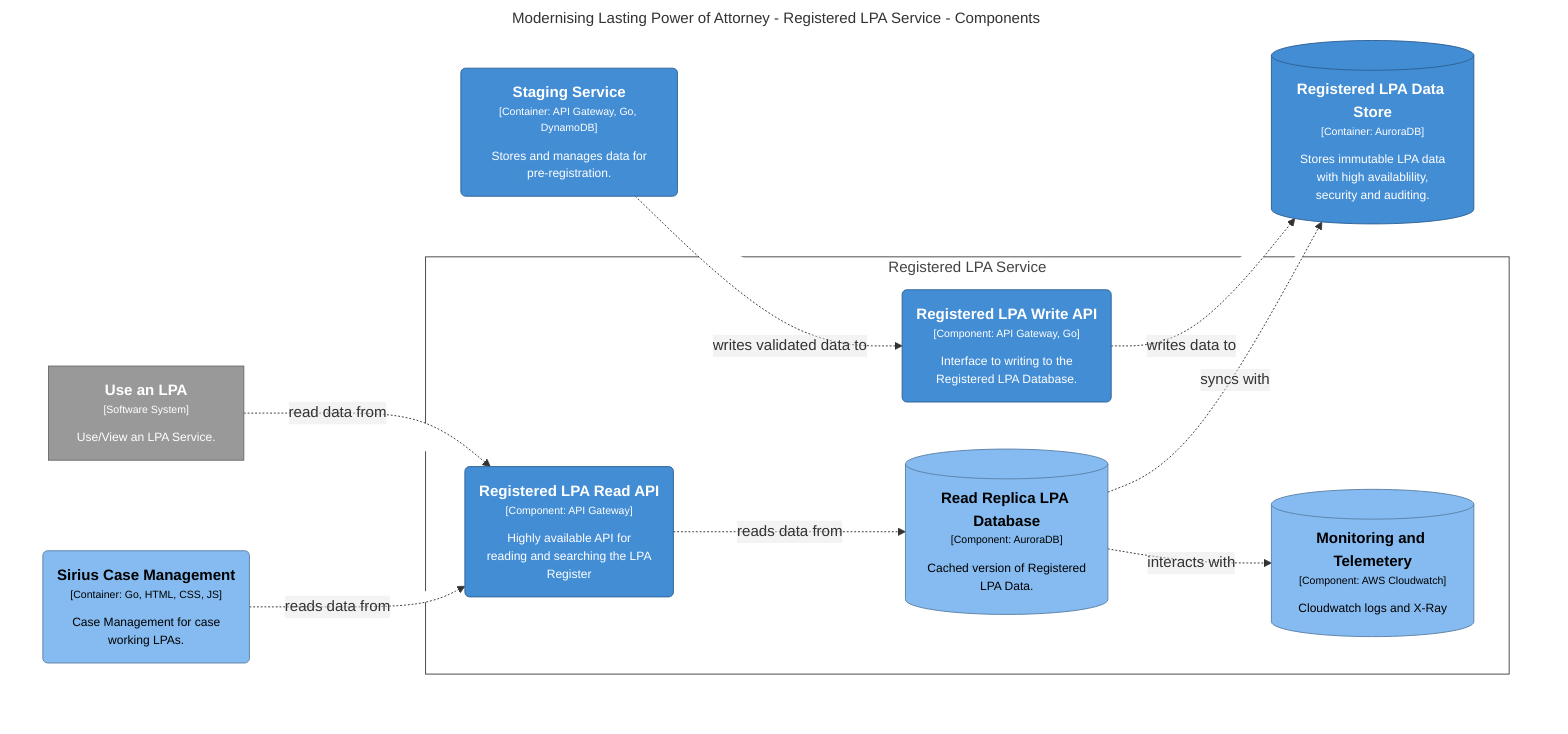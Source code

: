 graph TB
  linkStyle default fill:#ffffff

  subgraph diagram [Modernising Lasting Power of Attorney - Registered LPA Service - Components]
    style diagram fill:#ffffff,stroke:#ffffff

    23("<div style='font-weight: bold'>Sirius Case Management</div><div style='font-size: 70%; margin-top: 0px'>[Container: Go, HTML, CSS, JS]</div><div style='font-size: 80%; margin-top:10px'>Case Management for case<br />working LPAs.</div>")
    style 23 fill:#85bbf0,stroke:#5d82a8,color:#000000
    13[("<div style='font-weight: bold'>Registered LPA Data Store</div><div style='font-size: 70%; margin-top: 0px'>[Container: AuroraDB]</div><div style='font-size: 80%; margin-top:10px'>Stores immutable LPA data<br />with high availablility,<br />security and auditing.</div>")]
    style 13 fill:#438dd5,stroke:#2e6295,color:#ffffff
    7("<div style='font-weight: bold'>Staging Service</div><div style='font-size: 70%; margin-top: 0px'>[Container: API Gateway, Go, DynamoDB]</div><div style='font-size: 80%; margin-top:10px'>Stores and manages data for<br />pre-registration.</div>")
    style 7 fill:#438dd5,stroke:#2e6295,color:#ffffff
    32["<div style='font-weight: bold'>Use an LPA</div><div style='font-size: 70%; margin-top: 0px'>[Software System]</div><div style='font-size: 80%; margin-top:10px'>Use/View an LPA Service.</div>"]
    style 32 fill:#999999,stroke:#6b6b6b,color:#ffffff

    subgraph 16 [Registered LPA Service]
      style 16 fill:#ffffff,stroke:#444444,color:#444444

      17("<div style='font-weight: bold'>Registered LPA Read API</div><div style='font-size: 70%; margin-top: 0px'>[Component: API Gateway]</div><div style='font-size: 80%; margin-top:10px'>Highly available API for<br />reading and searching the LPA<br />Register</div>")
      style 17 fill:#438dd5,stroke:#2e6295,color:#ffffff
      18("<div style='font-weight: bold'>Registered LPA Write API</div><div style='font-size: 70%; margin-top: 0px'>[Component: API Gateway, Go]</div><div style='font-size: 80%; margin-top:10px'>Interface to writing to the<br />Registered LPA Database.</div>")
      style 18 fill:#438dd5,stroke:#2e6295,color:#ffffff
      19[("<div style='font-weight: bold'>Read Replica LPA Database</div><div style='font-size: 70%; margin-top: 0px'>[Component: AuroraDB]</div><div style='font-size: 80%; margin-top:10px'>Cached version of Registered<br />LPA Data.</div>")]
      style 19 fill:#85bbf0,stroke:#5d82a8,color:#000000
      20[("<div style='font-weight: bold'>Monitoring and Telemetery</div><div style='font-size: 70%; margin-top: 0px'>[Component: AWS Cloudwatch]</div><div style='font-size: 80%; margin-top:10px'>Cloudwatch logs and X-Ray</div>")]
      style 20 fill:#85bbf0,stroke:#5d82a8,color:#000000
    end

    7-. "<div>writes validated data to</div><div style='font-size: 70%'></div>" .->18
    32-. "<div>read data from</div><div style='font-size: 70%'></div>" .->17
    18-. "<div>writes data to</div><div style='font-size: 70%'></div>" .->13
    17-. "<div>reads data from</div><div style='font-size: 70%'></div>" .->19
    19-. "<div>interacts with</div><div style='font-size: 70%'></div>" .->20
    19-. "<div>syncs with</div><div style='font-size: 70%'></div>" .->13
    23-. "<div>reads data from</div><div style='font-size: 70%'></div>" .->17
  end